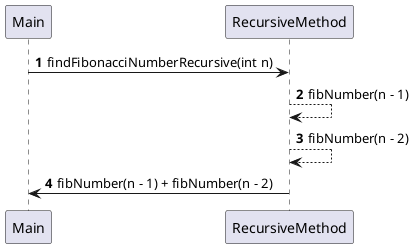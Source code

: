 @startuml
'https://plantuml.com/sequence-diagram

autonumber

Main -> RecursiveMethod: findFibonacciNumberRecursive(int n)
RecursiveMethod --> RecursiveMethod: fibNumber(n - 1)
RecursiveMethod --> RecursiveMethod: fibNumber(n - 2)
RecursiveMethod -> Main: fibNumber(n - 1) + fibNumber(n - 2)

@enduml